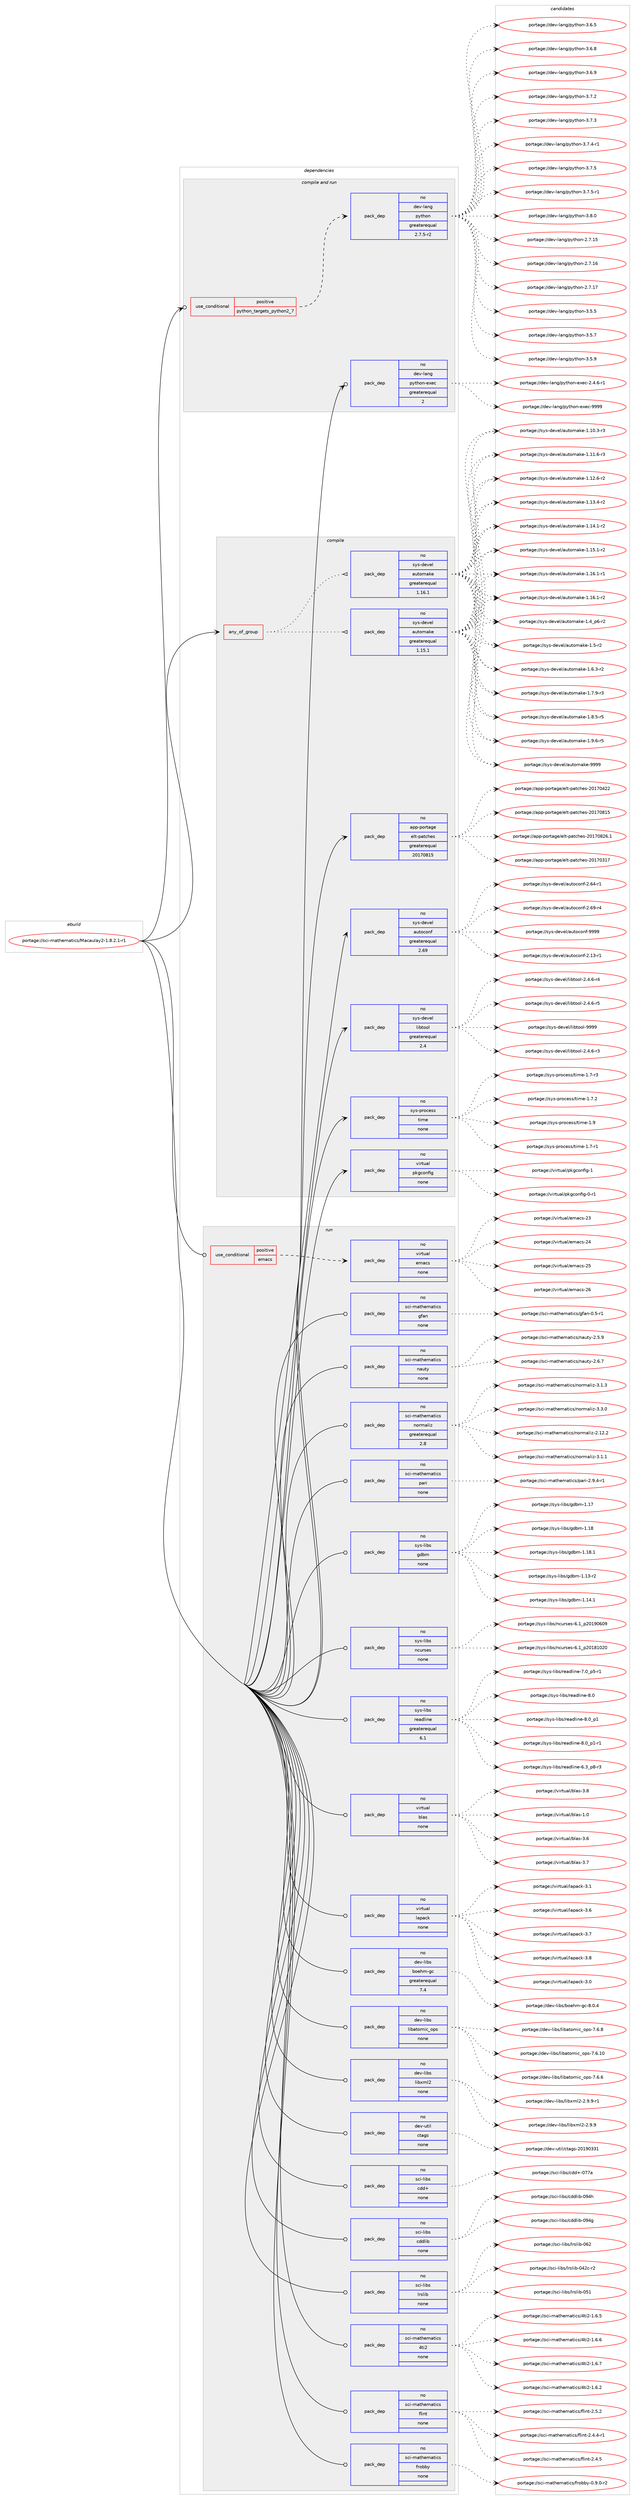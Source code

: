 digraph prolog {

# *************
# Graph options
# *************

newrank=true;
concentrate=true;
compound=true;
graph [rankdir=LR,fontname=Helvetica,fontsize=10,ranksep=1.5];#, ranksep=2.5, nodesep=0.2];
edge  [arrowhead=vee];
node  [fontname=Helvetica,fontsize=10];

# **********
# The ebuild
# **********

subgraph cluster_leftcol {
color=gray;
rank=same;
label=<<i>ebuild</i>>;
id [label="portage://sci-mathematics/Macaulay2-1.8.2.1-r1", color=red, width=4, href="../sci-mathematics/Macaulay2-1.8.2.1-r1.svg"];
}

# ****************
# The dependencies
# ****************

subgraph cluster_midcol {
color=gray;
label=<<i>dependencies</i>>;
subgraph cluster_compile {
fillcolor="#eeeeee";
style=filled;
label=<<i>compile</i>>;
subgraph any6484 {
dependency393649 [label=<<TABLE BORDER="0" CELLBORDER="1" CELLSPACING="0" CELLPADDING="4"><TR><TD CELLPADDING="10">any_of_group</TD></TR></TABLE>>, shape=none, color=red];subgraph pack289504 {
dependency393650 [label=<<TABLE BORDER="0" CELLBORDER="1" CELLSPACING="0" CELLPADDING="4" WIDTH="220"><TR><TD ROWSPAN="6" CELLPADDING="30">pack_dep</TD></TR><TR><TD WIDTH="110">no</TD></TR><TR><TD>sys-devel</TD></TR><TR><TD>automake</TD></TR><TR><TD>greaterequal</TD></TR><TR><TD>1.16.1</TD></TR></TABLE>>, shape=none, color=blue];
}
dependency393649:e -> dependency393650:w [weight=20,style="dotted",arrowhead="oinv"];
subgraph pack289505 {
dependency393651 [label=<<TABLE BORDER="0" CELLBORDER="1" CELLSPACING="0" CELLPADDING="4" WIDTH="220"><TR><TD ROWSPAN="6" CELLPADDING="30">pack_dep</TD></TR><TR><TD WIDTH="110">no</TD></TR><TR><TD>sys-devel</TD></TR><TR><TD>automake</TD></TR><TR><TD>greaterequal</TD></TR><TR><TD>1.15.1</TD></TR></TABLE>>, shape=none, color=blue];
}
dependency393649:e -> dependency393651:w [weight=20,style="dotted",arrowhead="oinv"];
}
id:e -> dependency393649:w [weight=20,style="solid",arrowhead="vee"];
subgraph pack289506 {
dependency393652 [label=<<TABLE BORDER="0" CELLBORDER="1" CELLSPACING="0" CELLPADDING="4" WIDTH="220"><TR><TD ROWSPAN="6" CELLPADDING="30">pack_dep</TD></TR><TR><TD WIDTH="110">no</TD></TR><TR><TD>app-portage</TD></TR><TR><TD>elt-patches</TD></TR><TR><TD>greaterequal</TD></TR><TR><TD>20170815</TD></TR></TABLE>>, shape=none, color=blue];
}
id:e -> dependency393652:w [weight=20,style="solid",arrowhead="vee"];
subgraph pack289507 {
dependency393653 [label=<<TABLE BORDER="0" CELLBORDER="1" CELLSPACING="0" CELLPADDING="4" WIDTH="220"><TR><TD ROWSPAN="6" CELLPADDING="30">pack_dep</TD></TR><TR><TD WIDTH="110">no</TD></TR><TR><TD>sys-devel</TD></TR><TR><TD>autoconf</TD></TR><TR><TD>greaterequal</TD></TR><TR><TD>2.69</TD></TR></TABLE>>, shape=none, color=blue];
}
id:e -> dependency393653:w [weight=20,style="solid",arrowhead="vee"];
subgraph pack289508 {
dependency393654 [label=<<TABLE BORDER="0" CELLBORDER="1" CELLSPACING="0" CELLPADDING="4" WIDTH="220"><TR><TD ROWSPAN="6" CELLPADDING="30">pack_dep</TD></TR><TR><TD WIDTH="110">no</TD></TR><TR><TD>sys-devel</TD></TR><TR><TD>libtool</TD></TR><TR><TD>greaterequal</TD></TR><TR><TD>2.4</TD></TR></TABLE>>, shape=none, color=blue];
}
id:e -> dependency393654:w [weight=20,style="solid",arrowhead="vee"];
subgraph pack289509 {
dependency393655 [label=<<TABLE BORDER="0" CELLBORDER="1" CELLSPACING="0" CELLPADDING="4" WIDTH="220"><TR><TD ROWSPAN="6" CELLPADDING="30">pack_dep</TD></TR><TR><TD WIDTH="110">no</TD></TR><TR><TD>sys-process</TD></TR><TR><TD>time</TD></TR><TR><TD>none</TD></TR><TR><TD></TD></TR></TABLE>>, shape=none, color=blue];
}
id:e -> dependency393655:w [weight=20,style="solid",arrowhead="vee"];
subgraph pack289510 {
dependency393656 [label=<<TABLE BORDER="0" CELLBORDER="1" CELLSPACING="0" CELLPADDING="4" WIDTH="220"><TR><TD ROWSPAN="6" CELLPADDING="30">pack_dep</TD></TR><TR><TD WIDTH="110">no</TD></TR><TR><TD>virtual</TD></TR><TR><TD>pkgconfig</TD></TR><TR><TD>none</TD></TR><TR><TD></TD></TR></TABLE>>, shape=none, color=blue];
}
id:e -> dependency393656:w [weight=20,style="solid",arrowhead="vee"];
}
subgraph cluster_compileandrun {
fillcolor="#eeeeee";
style=filled;
label=<<i>compile and run</i>>;
subgraph cond97452 {
dependency393657 [label=<<TABLE BORDER="0" CELLBORDER="1" CELLSPACING="0" CELLPADDING="4"><TR><TD ROWSPAN="3" CELLPADDING="10">use_conditional</TD></TR><TR><TD>positive</TD></TR><TR><TD>python_targets_python2_7</TD></TR></TABLE>>, shape=none, color=red];
subgraph pack289511 {
dependency393658 [label=<<TABLE BORDER="0" CELLBORDER="1" CELLSPACING="0" CELLPADDING="4" WIDTH="220"><TR><TD ROWSPAN="6" CELLPADDING="30">pack_dep</TD></TR><TR><TD WIDTH="110">no</TD></TR><TR><TD>dev-lang</TD></TR><TR><TD>python</TD></TR><TR><TD>greaterequal</TD></TR><TR><TD>2.7.5-r2</TD></TR></TABLE>>, shape=none, color=blue];
}
dependency393657:e -> dependency393658:w [weight=20,style="dashed",arrowhead="vee"];
}
id:e -> dependency393657:w [weight=20,style="solid",arrowhead="odotvee"];
subgraph pack289512 {
dependency393659 [label=<<TABLE BORDER="0" CELLBORDER="1" CELLSPACING="0" CELLPADDING="4" WIDTH="220"><TR><TD ROWSPAN="6" CELLPADDING="30">pack_dep</TD></TR><TR><TD WIDTH="110">no</TD></TR><TR><TD>dev-lang</TD></TR><TR><TD>python-exec</TD></TR><TR><TD>greaterequal</TD></TR><TR><TD>2</TD></TR></TABLE>>, shape=none, color=blue];
}
id:e -> dependency393659:w [weight=20,style="solid",arrowhead="odotvee"];
}
subgraph cluster_run {
fillcolor="#eeeeee";
style=filled;
label=<<i>run</i>>;
subgraph cond97453 {
dependency393660 [label=<<TABLE BORDER="0" CELLBORDER="1" CELLSPACING="0" CELLPADDING="4"><TR><TD ROWSPAN="3" CELLPADDING="10">use_conditional</TD></TR><TR><TD>positive</TD></TR><TR><TD>emacs</TD></TR></TABLE>>, shape=none, color=red];
subgraph pack289513 {
dependency393661 [label=<<TABLE BORDER="0" CELLBORDER="1" CELLSPACING="0" CELLPADDING="4" WIDTH="220"><TR><TD ROWSPAN="6" CELLPADDING="30">pack_dep</TD></TR><TR><TD WIDTH="110">no</TD></TR><TR><TD>virtual</TD></TR><TR><TD>emacs</TD></TR><TR><TD>none</TD></TR><TR><TD></TD></TR></TABLE>>, shape=none, color=blue];
}
dependency393660:e -> dependency393661:w [weight=20,style="dashed",arrowhead="vee"];
}
id:e -> dependency393660:w [weight=20,style="solid",arrowhead="odot"];
subgraph pack289514 {
dependency393662 [label=<<TABLE BORDER="0" CELLBORDER="1" CELLSPACING="0" CELLPADDING="4" WIDTH="220"><TR><TD ROWSPAN="6" CELLPADDING="30">pack_dep</TD></TR><TR><TD WIDTH="110">no</TD></TR><TR><TD>dev-libs</TD></TR><TR><TD>boehm-gc</TD></TR><TR><TD>greaterequal</TD></TR><TR><TD>7.4</TD></TR></TABLE>>, shape=none, color=blue];
}
id:e -> dependency393662:w [weight=20,style="solid",arrowhead="odot"];
subgraph pack289515 {
dependency393663 [label=<<TABLE BORDER="0" CELLBORDER="1" CELLSPACING="0" CELLPADDING="4" WIDTH="220"><TR><TD ROWSPAN="6" CELLPADDING="30">pack_dep</TD></TR><TR><TD WIDTH="110">no</TD></TR><TR><TD>dev-libs</TD></TR><TR><TD>libatomic_ops</TD></TR><TR><TD>none</TD></TR><TR><TD></TD></TR></TABLE>>, shape=none, color=blue];
}
id:e -> dependency393663:w [weight=20,style="solid",arrowhead="odot"];
subgraph pack289516 {
dependency393664 [label=<<TABLE BORDER="0" CELLBORDER="1" CELLSPACING="0" CELLPADDING="4" WIDTH="220"><TR><TD ROWSPAN="6" CELLPADDING="30">pack_dep</TD></TR><TR><TD WIDTH="110">no</TD></TR><TR><TD>dev-libs</TD></TR><TR><TD>libxml2</TD></TR><TR><TD>none</TD></TR><TR><TD></TD></TR></TABLE>>, shape=none, color=blue];
}
id:e -> dependency393664:w [weight=20,style="solid",arrowhead="odot"];
subgraph pack289517 {
dependency393665 [label=<<TABLE BORDER="0" CELLBORDER="1" CELLSPACING="0" CELLPADDING="4" WIDTH="220"><TR><TD ROWSPAN="6" CELLPADDING="30">pack_dep</TD></TR><TR><TD WIDTH="110">no</TD></TR><TR><TD>dev-util</TD></TR><TR><TD>ctags</TD></TR><TR><TD>none</TD></TR><TR><TD></TD></TR></TABLE>>, shape=none, color=blue];
}
id:e -> dependency393665:w [weight=20,style="solid",arrowhead="odot"];
subgraph pack289518 {
dependency393666 [label=<<TABLE BORDER="0" CELLBORDER="1" CELLSPACING="0" CELLPADDING="4" WIDTH="220"><TR><TD ROWSPAN="6" CELLPADDING="30">pack_dep</TD></TR><TR><TD WIDTH="110">no</TD></TR><TR><TD>sci-libs</TD></TR><TR><TD>cdd+</TD></TR><TR><TD>none</TD></TR><TR><TD></TD></TR></TABLE>>, shape=none, color=blue];
}
id:e -> dependency393666:w [weight=20,style="solid",arrowhead="odot"];
subgraph pack289519 {
dependency393667 [label=<<TABLE BORDER="0" CELLBORDER="1" CELLSPACING="0" CELLPADDING="4" WIDTH="220"><TR><TD ROWSPAN="6" CELLPADDING="30">pack_dep</TD></TR><TR><TD WIDTH="110">no</TD></TR><TR><TD>sci-libs</TD></TR><TR><TD>cddlib</TD></TR><TR><TD>none</TD></TR><TR><TD></TD></TR></TABLE>>, shape=none, color=blue];
}
id:e -> dependency393667:w [weight=20,style="solid",arrowhead="odot"];
subgraph pack289520 {
dependency393668 [label=<<TABLE BORDER="0" CELLBORDER="1" CELLSPACING="0" CELLPADDING="4" WIDTH="220"><TR><TD ROWSPAN="6" CELLPADDING="30">pack_dep</TD></TR><TR><TD WIDTH="110">no</TD></TR><TR><TD>sci-libs</TD></TR><TR><TD>lrslib</TD></TR><TR><TD>none</TD></TR><TR><TD></TD></TR></TABLE>>, shape=none, color=blue];
}
id:e -> dependency393668:w [weight=20,style="solid",arrowhead="odot"];
subgraph pack289521 {
dependency393669 [label=<<TABLE BORDER="0" CELLBORDER="1" CELLSPACING="0" CELLPADDING="4" WIDTH="220"><TR><TD ROWSPAN="6" CELLPADDING="30">pack_dep</TD></TR><TR><TD WIDTH="110">no</TD></TR><TR><TD>sci-mathematics</TD></TR><TR><TD>4ti2</TD></TR><TR><TD>none</TD></TR><TR><TD></TD></TR></TABLE>>, shape=none, color=blue];
}
id:e -> dependency393669:w [weight=20,style="solid",arrowhead="odot"];
subgraph pack289522 {
dependency393670 [label=<<TABLE BORDER="0" CELLBORDER="1" CELLSPACING="0" CELLPADDING="4" WIDTH="220"><TR><TD ROWSPAN="6" CELLPADDING="30">pack_dep</TD></TR><TR><TD WIDTH="110">no</TD></TR><TR><TD>sci-mathematics</TD></TR><TR><TD>flint</TD></TR><TR><TD>none</TD></TR><TR><TD></TD></TR></TABLE>>, shape=none, color=blue];
}
id:e -> dependency393670:w [weight=20,style="solid",arrowhead="odot"];
subgraph pack289523 {
dependency393671 [label=<<TABLE BORDER="0" CELLBORDER="1" CELLSPACING="0" CELLPADDING="4" WIDTH="220"><TR><TD ROWSPAN="6" CELLPADDING="30">pack_dep</TD></TR><TR><TD WIDTH="110">no</TD></TR><TR><TD>sci-mathematics</TD></TR><TR><TD>frobby</TD></TR><TR><TD>none</TD></TR><TR><TD></TD></TR></TABLE>>, shape=none, color=blue];
}
id:e -> dependency393671:w [weight=20,style="solid",arrowhead="odot"];
subgraph pack289524 {
dependency393672 [label=<<TABLE BORDER="0" CELLBORDER="1" CELLSPACING="0" CELLPADDING="4" WIDTH="220"><TR><TD ROWSPAN="6" CELLPADDING="30">pack_dep</TD></TR><TR><TD WIDTH="110">no</TD></TR><TR><TD>sci-mathematics</TD></TR><TR><TD>gfan</TD></TR><TR><TD>none</TD></TR><TR><TD></TD></TR></TABLE>>, shape=none, color=blue];
}
id:e -> dependency393672:w [weight=20,style="solid",arrowhead="odot"];
subgraph pack289525 {
dependency393673 [label=<<TABLE BORDER="0" CELLBORDER="1" CELLSPACING="0" CELLPADDING="4" WIDTH="220"><TR><TD ROWSPAN="6" CELLPADDING="30">pack_dep</TD></TR><TR><TD WIDTH="110">no</TD></TR><TR><TD>sci-mathematics</TD></TR><TR><TD>nauty</TD></TR><TR><TD>none</TD></TR><TR><TD></TD></TR></TABLE>>, shape=none, color=blue];
}
id:e -> dependency393673:w [weight=20,style="solid",arrowhead="odot"];
subgraph pack289526 {
dependency393674 [label=<<TABLE BORDER="0" CELLBORDER="1" CELLSPACING="0" CELLPADDING="4" WIDTH="220"><TR><TD ROWSPAN="6" CELLPADDING="30">pack_dep</TD></TR><TR><TD WIDTH="110">no</TD></TR><TR><TD>sci-mathematics</TD></TR><TR><TD>normaliz</TD></TR><TR><TD>greaterequal</TD></TR><TR><TD>2.8</TD></TR></TABLE>>, shape=none, color=blue];
}
id:e -> dependency393674:w [weight=20,style="solid",arrowhead="odot"];
subgraph pack289527 {
dependency393675 [label=<<TABLE BORDER="0" CELLBORDER="1" CELLSPACING="0" CELLPADDING="4" WIDTH="220"><TR><TD ROWSPAN="6" CELLPADDING="30">pack_dep</TD></TR><TR><TD WIDTH="110">no</TD></TR><TR><TD>sci-mathematics</TD></TR><TR><TD>pari</TD></TR><TR><TD>none</TD></TR><TR><TD></TD></TR></TABLE>>, shape=none, color=blue];
}
id:e -> dependency393675:w [weight=20,style="solid",arrowhead="odot"];
subgraph pack289528 {
dependency393676 [label=<<TABLE BORDER="0" CELLBORDER="1" CELLSPACING="0" CELLPADDING="4" WIDTH="220"><TR><TD ROWSPAN="6" CELLPADDING="30">pack_dep</TD></TR><TR><TD WIDTH="110">no</TD></TR><TR><TD>sys-libs</TD></TR><TR><TD>gdbm</TD></TR><TR><TD>none</TD></TR><TR><TD></TD></TR></TABLE>>, shape=none, color=blue];
}
id:e -> dependency393676:w [weight=20,style="solid",arrowhead="odot"];
subgraph pack289529 {
dependency393677 [label=<<TABLE BORDER="0" CELLBORDER="1" CELLSPACING="0" CELLPADDING="4" WIDTH="220"><TR><TD ROWSPAN="6" CELLPADDING="30">pack_dep</TD></TR><TR><TD WIDTH="110">no</TD></TR><TR><TD>sys-libs</TD></TR><TR><TD>ncurses</TD></TR><TR><TD>none</TD></TR><TR><TD></TD></TR></TABLE>>, shape=none, color=blue];
}
id:e -> dependency393677:w [weight=20,style="solid",arrowhead="odot"];
subgraph pack289530 {
dependency393678 [label=<<TABLE BORDER="0" CELLBORDER="1" CELLSPACING="0" CELLPADDING="4" WIDTH="220"><TR><TD ROWSPAN="6" CELLPADDING="30">pack_dep</TD></TR><TR><TD WIDTH="110">no</TD></TR><TR><TD>sys-libs</TD></TR><TR><TD>readline</TD></TR><TR><TD>greaterequal</TD></TR><TR><TD>6.1</TD></TR></TABLE>>, shape=none, color=blue];
}
id:e -> dependency393678:w [weight=20,style="solid",arrowhead="odot"];
subgraph pack289531 {
dependency393679 [label=<<TABLE BORDER="0" CELLBORDER="1" CELLSPACING="0" CELLPADDING="4" WIDTH="220"><TR><TD ROWSPAN="6" CELLPADDING="30">pack_dep</TD></TR><TR><TD WIDTH="110">no</TD></TR><TR><TD>virtual</TD></TR><TR><TD>blas</TD></TR><TR><TD>none</TD></TR><TR><TD></TD></TR></TABLE>>, shape=none, color=blue];
}
id:e -> dependency393679:w [weight=20,style="solid",arrowhead="odot"];
subgraph pack289532 {
dependency393680 [label=<<TABLE BORDER="0" CELLBORDER="1" CELLSPACING="0" CELLPADDING="4" WIDTH="220"><TR><TD ROWSPAN="6" CELLPADDING="30">pack_dep</TD></TR><TR><TD WIDTH="110">no</TD></TR><TR><TD>virtual</TD></TR><TR><TD>lapack</TD></TR><TR><TD>none</TD></TR><TR><TD></TD></TR></TABLE>>, shape=none, color=blue];
}
id:e -> dependency393680:w [weight=20,style="solid",arrowhead="odot"];
}
}

# **************
# The candidates
# **************

subgraph cluster_choices {
rank=same;
color=gray;
label=<<i>candidates</i>>;

subgraph choice289504 {
color=black;
nodesep=1;
choiceportage11512111545100101118101108479711711611110997107101454946494846514511451 [label="portage://sys-devel/automake-1.10.3-r3", color=red, width=4,href="../sys-devel/automake-1.10.3-r3.svg"];
choiceportage11512111545100101118101108479711711611110997107101454946494946544511451 [label="portage://sys-devel/automake-1.11.6-r3", color=red, width=4,href="../sys-devel/automake-1.11.6-r3.svg"];
choiceportage11512111545100101118101108479711711611110997107101454946495046544511450 [label="portage://sys-devel/automake-1.12.6-r2", color=red, width=4,href="../sys-devel/automake-1.12.6-r2.svg"];
choiceportage11512111545100101118101108479711711611110997107101454946495146524511450 [label="portage://sys-devel/automake-1.13.4-r2", color=red, width=4,href="../sys-devel/automake-1.13.4-r2.svg"];
choiceportage11512111545100101118101108479711711611110997107101454946495246494511450 [label="portage://sys-devel/automake-1.14.1-r2", color=red, width=4,href="../sys-devel/automake-1.14.1-r2.svg"];
choiceportage11512111545100101118101108479711711611110997107101454946495346494511450 [label="portage://sys-devel/automake-1.15.1-r2", color=red, width=4,href="../sys-devel/automake-1.15.1-r2.svg"];
choiceportage11512111545100101118101108479711711611110997107101454946495446494511449 [label="portage://sys-devel/automake-1.16.1-r1", color=red, width=4,href="../sys-devel/automake-1.16.1-r1.svg"];
choiceportage11512111545100101118101108479711711611110997107101454946495446494511450 [label="portage://sys-devel/automake-1.16.1-r2", color=red, width=4,href="../sys-devel/automake-1.16.1-r2.svg"];
choiceportage115121115451001011181011084797117116111109971071014549465295112544511450 [label="portage://sys-devel/automake-1.4_p6-r2", color=red, width=4,href="../sys-devel/automake-1.4_p6-r2.svg"];
choiceportage11512111545100101118101108479711711611110997107101454946534511450 [label="portage://sys-devel/automake-1.5-r2", color=red, width=4,href="../sys-devel/automake-1.5-r2.svg"];
choiceportage115121115451001011181011084797117116111109971071014549465446514511450 [label="portage://sys-devel/automake-1.6.3-r2", color=red, width=4,href="../sys-devel/automake-1.6.3-r2.svg"];
choiceportage115121115451001011181011084797117116111109971071014549465546574511451 [label="portage://sys-devel/automake-1.7.9-r3", color=red, width=4,href="../sys-devel/automake-1.7.9-r3.svg"];
choiceportage115121115451001011181011084797117116111109971071014549465646534511453 [label="portage://sys-devel/automake-1.8.5-r5", color=red, width=4,href="../sys-devel/automake-1.8.5-r5.svg"];
choiceportage115121115451001011181011084797117116111109971071014549465746544511453 [label="portage://sys-devel/automake-1.9.6-r5", color=red, width=4,href="../sys-devel/automake-1.9.6-r5.svg"];
choiceportage115121115451001011181011084797117116111109971071014557575757 [label="portage://sys-devel/automake-9999", color=red, width=4,href="../sys-devel/automake-9999.svg"];
dependency393650:e -> choiceportage11512111545100101118101108479711711611110997107101454946494846514511451:w [style=dotted,weight="100"];
dependency393650:e -> choiceportage11512111545100101118101108479711711611110997107101454946494946544511451:w [style=dotted,weight="100"];
dependency393650:e -> choiceportage11512111545100101118101108479711711611110997107101454946495046544511450:w [style=dotted,weight="100"];
dependency393650:e -> choiceportage11512111545100101118101108479711711611110997107101454946495146524511450:w [style=dotted,weight="100"];
dependency393650:e -> choiceportage11512111545100101118101108479711711611110997107101454946495246494511450:w [style=dotted,weight="100"];
dependency393650:e -> choiceportage11512111545100101118101108479711711611110997107101454946495346494511450:w [style=dotted,weight="100"];
dependency393650:e -> choiceportage11512111545100101118101108479711711611110997107101454946495446494511449:w [style=dotted,weight="100"];
dependency393650:e -> choiceportage11512111545100101118101108479711711611110997107101454946495446494511450:w [style=dotted,weight="100"];
dependency393650:e -> choiceportage115121115451001011181011084797117116111109971071014549465295112544511450:w [style=dotted,weight="100"];
dependency393650:e -> choiceportage11512111545100101118101108479711711611110997107101454946534511450:w [style=dotted,weight="100"];
dependency393650:e -> choiceportage115121115451001011181011084797117116111109971071014549465446514511450:w [style=dotted,weight="100"];
dependency393650:e -> choiceportage115121115451001011181011084797117116111109971071014549465546574511451:w [style=dotted,weight="100"];
dependency393650:e -> choiceportage115121115451001011181011084797117116111109971071014549465646534511453:w [style=dotted,weight="100"];
dependency393650:e -> choiceportage115121115451001011181011084797117116111109971071014549465746544511453:w [style=dotted,weight="100"];
dependency393650:e -> choiceportage115121115451001011181011084797117116111109971071014557575757:w [style=dotted,weight="100"];
}
subgraph choice289505 {
color=black;
nodesep=1;
choiceportage11512111545100101118101108479711711611110997107101454946494846514511451 [label="portage://sys-devel/automake-1.10.3-r3", color=red, width=4,href="../sys-devel/automake-1.10.3-r3.svg"];
choiceportage11512111545100101118101108479711711611110997107101454946494946544511451 [label="portage://sys-devel/automake-1.11.6-r3", color=red, width=4,href="../sys-devel/automake-1.11.6-r3.svg"];
choiceportage11512111545100101118101108479711711611110997107101454946495046544511450 [label="portage://sys-devel/automake-1.12.6-r2", color=red, width=4,href="../sys-devel/automake-1.12.6-r2.svg"];
choiceportage11512111545100101118101108479711711611110997107101454946495146524511450 [label="portage://sys-devel/automake-1.13.4-r2", color=red, width=4,href="../sys-devel/automake-1.13.4-r2.svg"];
choiceportage11512111545100101118101108479711711611110997107101454946495246494511450 [label="portage://sys-devel/automake-1.14.1-r2", color=red, width=4,href="../sys-devel/automake-1.14.1-r2.svg"];
choiceportage11512111545100101118101108479711711611110997107101454946495346494511450 [label="portage://sys-devel/automake-1.15.1-r2", color=red, width=4,href="../sys-devel/automake-1.15.1-r2.svg"];
choiceportage11512111545100101118101108479711711611110997107101454946495446494511449 [label="portage://sys-devel/automake-1.16.1-r1", color=red, width=4,href="../sys-devel/automake-1.16.1-r1.svg"];
choiceportage11512111545100101118101108479711711611110997107101454946495446494511450 [label="portage://sys-devel/automake-1.16.1-r2", color=red, width=4,href="../sys-devel/automake-1.16.1-r2.svg"];
choiceportage115121115451001011181011084797117116111109971071014549465295112544511450 [label="portage://sys-devel/automake-1.4_p6-r2", color=red, width=4,href="../sys-devel/automake-1.4_p6-r2.svg"];
choiceportage11512111545100101118101108479711711611110997107101454946534511450 [label="portage://sys-devel/automake-1.5-r2", color=red, width=4,href="../sys-devel/automake-1.5-r2.svg"];
choiceportage115121115451001011181011084797117116111109971071014549465446514511450 [label="portage://sys-devel/automake-1.6.3-r2", color=red, width=4,href="../sys-devel/automake-1.6.3-r2.svg"];
choiceportage115121115451001011181011084797117116111109971071014549465546574511451 [label="portage://sys-devel/automake-1.7.9-r3", color=red, width=4,href="../sys-devel/automake-1.7.9-r3.svg"];
choiceportage115121115451001011181011084797117116111109971071014549465646534511453 [label="portage://sys-devel/automake-1.8.5-r5", color=red, width=4,href="../sys-devel/automake-1.8.5-r5.svg"];
choiceportage115121115451001011181011084797117116111109971071014549465746544511453 [label="portage://sys-devel/automake-1.9.6-r5", color=red, width=4,href="../sys-devel/automake-1.9.6-r5.svg"];
choiceportage115121115451001011181011084797117116111109971071014557575757 [label="portage://sys-devel/automake-9999", color=red, width=4,href="../sys-devel/automake-9999.svg"];
dependency393651:e -> choiceportage11512111545100101118101108479711711611110997107101454946494846514511451:w [style=dotted,weight="100"];
dependency393651:e -> choiceportage11512111545100101118101108479711711611110997107101454946494946544511451:w [style=dotted,weight="100"];
dependency393651:e -> choiceportage11512111545100101118101108479711711611110997107101454946495046544511450:w [style=dotted,weight="100"];
dependency393651:e -> choiceportage11512111545100101118101108479711711611110997107101454946495146524511450:w [style=dotted,weight="100"];
dependency393651:e -> choiceportage11512111545100101118101108479711711611110997107101454946495246494511450:w [style=dotted,weight="100"];
dependency393651:e -> choiceportage11512111545100101118101108479711711611110997107101454946495346494511450:w [style=dotted,weight="100"];
dependency393651:e -> choiceportage11512111545100101118101108479711711611110997107101454946495446494511449:w [style=dotted,weight="100"];
dependency393651:e -> choiceportage11512111545100101118101108479711711611110997107101454946495446494511450:w [style=dotted,weight="100"];
dependency393651:e -> choiceportage115121115451001011181011084797117116111109971071014549465295112544511450:w [style=dotted,weight="100"];
dependency393651:e -> choiceportage11512111545100101118101108479711711611110997107101454946534511450:w [style=dotted,weight="100"];
dependency393651:e -> choiceportage115121115451001011181011084797117116111109971071014549465446514511450:w [style=dotted,weight="100"];
dependency393651:e -> choiceportage115121115451001011181011084797117116111109971071014549465546574511451:w [style=dotted,weight="100"];
dependency393651:e -> choiceportage115121115451001011181011084797117116111109971071014549465646534511453:w [style=dotted,weight="100"];
dependency393651:e -> choiceportage115121115451001011181011084797117116111109971071014549465746544511453:w [style=dotted,weight="100"];
dependency393651:e -> choiceportage115121115451001011181011084797117116111109971071014557575757:w [style=dotted,weight="100"];
}
subgraph choice289506 {
color=black;
nodesep=1;
choiceportage97112112451121111141169710310147101108116451129711699104101115455048495548514955 [label="portage://app-portage/elt-patches-20170317", color=red, width=4,href="../app-portage/elt-patches-20170317.svg"];
choiceportage97112112451121111141169710310147101108116451129711699104101115455048495548525050 [label="portage://app-portage/elt-patches-20170422", color=red, width=4,href="../app-portage/elt-patches-20170422.svg"];
choiceportage97112112451121111141169710310147101108116451129711699104101115455048495548564953 [label="portage://app-portage/elt-patches-20170815", color=red, width=4,href="../app-portage/elt-patches-20170815.svg"];
choiceportage971121124511211111411697103101471011081164511297116991041011154550484955485650544649 [label="portage://app-portage/elt-patches-20170826.1", color=red, width=4,href="../app-portage/elt-patches-20170826.1.svg"];
dependency393652:e -> choiceportage97112112451121111141169710310147101108116451129711699104101115455048495548514955:w [style=dotted,weight="100"];
dependency393652:e -> choiceportage97112112451121111141169710310147101108116451129711699104101115455048495548525050:w [style=dotted,weight="100"];
dependency393652:e -> choiceportage97112112451121111141169710310147101108116451129711699104101115455048495548564953:w [style=dotted,weight="100"];
dependency393652:e -> choiceportage971121124511211111411697103101471011081164511297116991041011154550484955485650544649:w [style=dotted,weight="100"];
}
subgraph choice289507 {
color=black;
nodesep=1;
choiceportage1151211154510010111810110847971171161119911111010245504649514511449 [label="portage://sys-devel/autoconf-2.13-r1", color=red, width=4,href="../sys-devel/autoconf-2.13-r1.svg"];
choiceportage1151211154510010111810110847971171161119911111010245504654524511449 [label="portage://sys-devel/autoconf-2.64-r1", color=red, width=4,href="../sys-devel/autoconf-2.64-r1.svg"];
choiceportage1151211154510010111810110847971171161119911111010245504654574511452 [label="portage://sys-devel/autoconf-2.69-r4", color=red, width=4,href="../sys-devel/autoconf-2.69-r4.svg"];
choiceportage115121115451001011181011084797117116111991111101024557575757 [label="portage://sys-devel/autoconf-9999", color=red, width=4,href="../sys-devel/autoconf-9999.svg"];
dependency393653:e -> choiceportage1151211154510010111810110847971171161119911111010245504649514511449:w [style=dotted,weight="100"];
dependency393653:e -> choiceportage1151211154510010111810110847971171161119911111010245504654524511449:w [style=dotted,weight="100"];
dependency393653:e -> choiceportage1151211154510010111810110847971171161119911111010245504654574511452:w [style=dotted,weight="100"];
dependency393653:e -> choiceportage115121115451001011181011084797117116111991111101024557575757:w [style=dotted,weight="100"];
}
subgraph choice289508 {
color=black;
nodesep=1;
choiceportage1151211154510010111810110847108105981161111111084550465246544511451 [label="portage://sys-devel/libtool-2.4.6-r3", color=red, width=4,href="../sys-devel/libtool-2.4.6-r3.svg"];
choiceportage1151211154510010111810110847108105981161111111084550465246544511452 [label="portage://sys-devel/libtool-2.4.6-r4", color=red, width=4,href="../sys-devel/libtool-2.4.6-r4.svg"];
choiceportage1151211154510010111810110847108105981161111111084550465246544511453 [label="portage://sys-devel/libtool-2.4.6-r5", color=red, width=4,href="../sys-devel/libtool-2.4.6-r5.svg"];
choiceportage1151211154510010111810110847108105981161111111084557575757 [label="portage://sys-devel/libtool-9999", color=red, width=4,href="../sys-devel/libtool-9999.svg"];
dependency393654:e -> choiceportage1151211154510010111810110847108105981161111111084550465246544511451:w [style=dotted,weight="100"];
dependency393654:e -> choiceportage1151211154510010111810110847108105981161111111084550465246544511452:w [style=dotted,weight="100"];
dependency393654:e -> choiceportage1151211154510010111810110847108105981161111111084550465246544511453:w [style=dotted,weight="100"];
dependency393654:e -> choiceportage1151211154510010111810110847108105981161111111084557575757:w [style=dotted,weight="100"];
}
subgraph choice289509 {
color=black;
nodesep=1;
choiceportage115121115451121141119910111511547116105109101454946554511449 [label="portage://sys-process/time-1.7-r1", color=red, width=4,href="../sys-process/time-1.7-r1.svg"];
choiceportage115121115451121141119910111511547116105109101454946554511451 [label="portage://sys-process/time-1.7-r3", color=red, width=4,href="../sys-process/time-1.7-r3.svg"];
choiceportage115121115451121141119910111511547116105109101454946554650 [label="portage://sys-process/time-1.7.2", color=red, width=4,href="../sys-process/time-1.7.2.svg"];
choiceportage11512111545112114111991011151154711610510910145494657 [label="portage://sys-process/time-1.9", color=red, width=4,href="../sys-process/time-1.9.svg"];
dependency393655:e -> choiceportage115121115451121141119910111511547116105109101454946554511449:w [style=dotted,weight="100"];
dependency393655:e -> choiceportage115121115451121141119910111511547116105109101454946554511451:w [style=dotted,weight="100"];
dependency393655:e -> choiceportage115121115451121141119910111511547116105109101454946554650:w [style=dotted,weight="100"];
dependency393655:e -> choiceportage11512111545112114111991011151154711610510910145494657:w [style=dotted,weight="100"];
}
subgraph choice289510 {
color=black;
nodesep=1;
choiceportage11810511411611797108471121071039911111010210510345484511449 [label="portage://virtual/pkgconfig-0-r1", color=red, width=4,href="../virtual/pkgconfig-0-r1.svg"];
choiceportage1181051141161179710847112107103991111101021051034549 [label="portage://virtual/pkgconfig-1", color=red, width=4,href="../virtual/pkgconfig-1.svg"];
dependency393656:e -> choiceportage11810511411611797108471121071039911111010210510345484511449:w [style=dotted,weight="100"];
dependency393656:e -> choiceportage1181051141161179710847112107103991111101021051034549:w [style=dotted,weight="100"];
}
subgraph choice289511 {
color=black;
nodesep=1;
choiceportage10010111845108971101034711212111610411111045504655464953 [label="portage://dev-lang/python-2.7.15", color=red, width=4,href="../dev-lang/python-2.7.15.svg"];
choiceportage10010111845108971101034711212111610411111045504655464954 [label="portage://dev-lang/python-2.7.16", color=red, width=4,href="../dev-lang/python-2.7.16.svg"];
choiceportage10010111845108971101034711212111610411111045504655464955 [label="portage://dev-lang/python-2.7.17", color=red, width=4,href="../dev-lang/python-2.7.17.svg"];
choiceportage100101118451089711010347112121116104111110455146534653 [label="portage://dev-lang/python-3.5.5", color=red, width=4,href="../dev-lang/python-3.5.5.svg"];
choiceportage100101118451089711010347112121116104111110455146534655 [label="portage://dev-lang/python-3.5.7", color=red, width=4,href="../dev-lang/python-3.5.7.svg"];
choiceportage100101118451089711010347112121116104111110455146534657 [label="portage://dev-lang/python-3.5.9", color=red, width=4,href="../dev-lang/python-3.5.9.svg"];
choiceportage100101118451089711010347112121116104111110455146544653 [label="portage://dev-lang/python-3.6.5", color=red, width=4,href="../dev-lang/python-3.6.5.svg"];
choiceportage100101118451089711010347112121116104111110455146544656 [label="portage://dev-lang/python-3.6.8", color=red, width=4,href="../dev-lang/python-3.6.8.svg"];
choiceportage100101118451089711010347112121116104111110455146544657 [label="portage://dev-lang/python-3.6.9", color=red, width=4,href="../dev-lang/python-3.6.9.svg"];
choiceportage100101118451089711010347112121116104111110455146554650 [label="portage://dev-lang/python-3.7.2", color=red, width=4,href="../dev-lang/python-3.7.2.svg"];
choiceportage100101118451089711010347112121116104111110455146554651 [label="portage://dev-lang/python-3.7.3", color=red, width=4,href="../dev-lang/python-3.7.3.svg"];
choiceportage1001011184510897110103471121211161041111104551465546524511449 [label="portage://dev-lang/python-3.7.4-r1", color=red, width=4,href="../dev-lang/python-3.7.4-r1.svg"];
choiceportage100101118451089711010347112121116104111110455146554653 [label="portage://dev-lang/python-3.7.5", color=red, width=4,href="../dev-lang/python-3.7.5.svg"];
choiceportage1001011184510897110103471121211161041111104551465546534511449 [label="portage://dev-lang/python-3.7.5-r1", color=red, width=4,href="../dev-lang/python-3.7.5-r1.svg"];
choiceportage100101118451089711010347112121116104111110455146564648 [label="portage://dev-lang/python-3.8.0", color=red, width=4,href="../dev-lang/python-3.8.0.svg"];
dependency393658:e -> choiceportage10010111845108971101034711212111610411111045504655464953:w [style=dotted,weight="100"];
dependency393658:e -> choiceportage10010111845108971101034711212111610411111045504655464954:w [style=dotted,weight="100"];
dependency393658:e -> choiceportage10010111845108971101034711212111610411111045504655464955:w [style=dotted,weight="100"];
dependency393658:e -> choiceportage100101118451089711010347112121116104111110455146534653:w [style=dotted,weight="100"];
dependency393658:e -> choiceportage100101118451089711010347112121116104111110455146534655:w [style=dotted,weight="100"];
dependency393658:e -> choiceportage100101118451089711010347112121116104111110455146534657:w [style=dotted,weight="100"];
dependency393658:e -> choiceportage100101118451089711010347112121116104111110455146544653:w [style=dotted,weight="100"];
dependency393658:e -> choiceportage100101118451089711010347112121116104111110455146544656:w [style=dotted,weight="100"];
dependency393658:e -> choiceportage100101118451089711010347112121116104111110455146544657:w [style=dotted,weight="100"];
dependency393658:e -> choiceportage100101118451089711010347112121116104111110455146554650:w [style=dotted,weight="100"];
dependency393658:e -> choiceportage100101118451089711010347112121116104111110455146554651:w [style=dotted,weight="100"];
dependency393658:e -> choiceportage1001011184510897110103471121211161041111104551465546524511449:w [style=dotted,weight="100"];
dependency393658:e -> choiceportage100101118451089711010347112121116104111110455146554653:w [style=dotted,weight="100"];
dependency393658:e -> choiceportage1001011184510897110103471121211161041111104551465546534511449:w [style=dotted,weight="100"];
dependency393658:e -> choiceportage100101118451089711010347112121116104111110455146564648:w [style=dotted,weight="100"];
}
subgraph choice289512 {
color=black;
nodesep=1;
choiceportage10010111845108971101034711212111610411111045101120101994550465246544511449 [label="portage://dev-lang/python-exec-2.4.6-r1", color=red, width=4,href="../dev-lang/python-exec-2.4.6-r1.svg"];
choiceportage10010111845108971101034711212111610411111045101120101994557575757 [label="portage://dev-lang/python-exec-9999", color=red, width=4,href="../dev-lang/python-exec-9999.svg"];
dependency393659:e -> choiceportage10010111845108971101034711212111610411111045101120101994550465246544511449:w [style=dotted,weight="100"];
dependency393659:e -> choiceportage10010111845108971101034711212111610411111045101120101994557575757:w [style=dotted,weight="100"];
}
subgraph choice289513 {
color=black;
nodesep=1;
choiceportage11810511411611797108471011099799115455051 [label="portage://virtual/emacs-23", color=red, width=4,href="../virtual/emacs-23.svg"];
choiceportage11810511411611797108471011099799115455052 [label="portage://virtual/emacs-24", color=red, width=4,href="../virtual/emacs-24.svg"];
choiceportage11810511411611797108471011099799115455053 [label="portage://virtual/emacs-25", color=red, width=4,href="../virtual/emacs-25.svg"];
choiceportage11810511411611797108471011099799115455054 [label="portage://virtual/emacs-26", color=red, width=4,href="../virtual/emacs-26.svg"];
dependency393661:e -> choiceportage11810511411611797108471011099799115455051:w [style=dotted,weight="100"];
dependency393661:e -> choiceportage11810511411611797108471011099799115455052:w [style=dotted,weight="100"];
dependency393661:e -> choiceportage11810511411611797108471011099799115455053:w [style=dotted,weight="100"];
dependency393661:e -> choiceportage11810511411611797108471011099799115455054:w [style=dotted,weight="100"];
}
subgraph choice289514 {
color=black;
nodesep=1;
choiceportage100101118451081059811547981111011041094510399455646484652 [label="portage://dev-libs/boehm-gc-8.0.4", color=red, width=4,href="../dev-libs/boehm-gc-8.0.4.svg"];
dependency393662:e -> choiceportage100101118451081059811547981111011041094510399455646484652:w [style=dotted,weight="100"];
}
subgraph choice289515 {
color=black;
nodesep=1;
choiceportage1001011184510810598115471081059897116111109105999511111211545554654464948 [label="portage://dev-libs/libatomic_ops-7.6.10", color=red, width=4,href="../dev-libs/libatomic_ops-7.6.10.svg"];
choiceportage10010111845108105981154710810598971161111091059995111112115455546544654 [label="portage://dev-libs/libatomic_ops-7.6.6", color=red, width=4,href="../dev-libs/libatomic_ops-7.6.6.svg"];
choiceportage10010111845108105981154710810598971161111091059995111112115455546544656 [label="portage://dev-libs/libatomic_ops-7.6.8", color=red, width=4,href="../dev-libs/libatomic_ops-7.6.8.svg"];
dependency393663:e -> choiceportage1001011184510810598115471081059897116111109105999511111211545554654464948:w [style=dotted,weight="100"];
dependency393663:e -> choiceportage10010111845108105981154710810598971161111091059995111112115455546544654:w [style=dotted,weight="100"];
dependency393663:e -> choiceportage10010111845108105981154710810598971161111091059995111112115455546544656:w [style=dotted,weight="100"];
}
subgraph choice289516 {
color=black;
nodesep=1;
choiceportage1001011184510810598115471081059812010910850455046574657 [label="portage://dev-libs/libxml2-2.9.9", color=red, width=4,href="../dev-libs/libxml2-2.9.9.svg"];
choiceportage10010111845108105981154710810598120109108504550465746574511449 [label="portage://dev-libs/libxml2-2.9.9-r1", color=red, width=4,href="../dev-libs/libxml2-2.9.9-r1.svg"];
dependency393664:e -> choiceportage1001011184510810598115471081059812010910850455046574657:w [style=dotted,weight="100"];
dependency393664:e -> choiceportage10010111845108105981154710810598120109108504550465746574511449:w [style=dotted,weight="100"];
}
subgraph choice289517 {
color=black;
nodesep=1;
choiceportage10010111845117116105108479911697103115455048495748515149 [label="portage://dev-util/ctags-20190331", color=red, width=4,href="../dev-util/ctags-20190331.svg"];
dependency393665:e -> choiceportage10010111845117116105108479911697103115455048495748515149:w [style=dotted,weight="100"];
}
subgraph choice289518 {
color=black;
nodesep=1;
choiceportage1159910545108105981154799100100434548555597 [label="portage://sci-libs/cdd+-077a", color=red, width=4,href="../sci-libs/cdd+-077a.svg"];
dependency393666:e -> choiceportage1159910545108105981154799100100434548555597:w [style=dotted,weight="100"];
}
subgraph choice289519 {
color=black;
nodesep=1;
choiceportage11599105451081059811547991001001081059845485752103 [label="portage://sci-libs/cddlib-094g", color=red, width=4,href="../sci-libs/cddlib-094g.svg"];
choiceportage11599105451081059811547991001001081059845485752104 [label="portage://sci-libs/cddlib-094h", color=red, width=4,href="../sci-libs/cddlib-094h.svg"];
dependency393667:e -> choiceportage11599105451081059811547991001001081059845485752103:w [style=dotted,weight="100"];
dependency393667:e -> choiceportage11599105451081059811547991001001081059845485752104:w [style=dotted,weight="100"];
}
subgraph choice289520 {
color=black;
nodesep=1;
choiceportage115991054510810598115471081141151081059845485250994511450 [label="portage://sci-libs/lrslib-042c-r2", color=red, width=4,href="../sci-libs/lrslib-042c-r2.svg"];
choiceportage115991054510810598115471081141151081059845485349 [label="portage://sci-libs/lrslib-051", color=red, width=4,href="../sci-libs/lrslib-051.svg"];
choiceportage115991054510810598115471081141151081059845485450 [label="portage://sci-libs/lrslib-062", color=red, width=4,href="../sci-libs/lrslib-062.svg"];
dependency393668:e -> choiceportage115991054510810598115471081141151081059845485250994511450:w [style=dotted,weight="100"];
dependency393668:e -> choiceportage115991054510810598115471081141151081059845485349:w [style=dotted,weight="100"];
dependency393668:e -> choiceportage115991054510810598115471081141151081059845485450:w [style=dotted,weight="100"];
}
subgraph choice289521 {
color=black;
nodesep=1;
choiceportage1159910545109971161041011099711610599115475211610550454946544650 [label="portage://sci-mathematics/4ti2-1.6.2", color=red, width=4,href="../sci-mathematics/4ti2-1.6.2.svg"];
choiceportage1159910545109971161041011099711610599115475211610550454946544653 [label="portage://sci-mathematics/4ti2-1.6.5", color=red, width=4,href="../sci-mathematics/4ti2-1.6.5.svg"];
choiceportage1159910545109971161041011099711610599115475211610550454946544654 [label="portage://sci-mathematics/4ti2-1.6.6", color=red, width=4,href="../sci-mathematics/4ti2-1.6.6.svg"];
choiceportage1159910545109971161041011099711610599115475211610550454946544655 [label="portage://sci-mathematics/4ti2-1.6.7", color=red, width=4,href="../sci-mathematics/4ti2-1.6.7.svg"];
dependency393669:e -> choiceportage1159910545109971161041011099711610599115475211610550454946544650:w [style=dotted,weight="100"];
dependency393669:e -> choiceportage1159910545109971161041011099711610599115475211610550454946544653:w [style=dotted,weight="100"];
dependency393669:e -> choiceportage1159910545109971161041011099711610599115475211610550454946544654:w [style=dotted,weight="100"];
dependency393669:e -> choiceportage1159910545109971161041011099711610599115475211610550454946544655:w [style=dotted,weight="100"];
}
subgraph choice289522 {
color=black;
nodesep=1;
choiceportage1159910545109971161041011099711610599115471021081051101164550465246524511449 [label="portage://sci-mathematics/flint-2.4.4-r1", color=red, width=4,href="../sci-mathematics/flint-2.4.4-r1.svg"];
choiceportage115991054510997116104101109971161059911547102108105110116455046524653 [label="portage://sci-mathematics/flint-2.4.5", color=red, width=4,href="../sci-mathematics/flint-2.4.5.svg"];
choiceportage115991054510997116104101109971161059911547102108105110116455046534650 [label="portage://sci-mathematics/flint-2.5.2", color=red, width=4,href="../sci-mathematics/flint-2.5.2.svg"];
dependency393670:e -> choiceportage1159910545109971161041011099711610599115471021081051101164550465246524511449:w [style=dotted,weight="100"];
dependency393670:e -> choiceportage115991054510997116104101109971161059911547102108105110116455046524653:w [style=dotted,weight="100"];
dependency393670:e -> choiceportage115991054510997116104101109971161059911547102108105110116455046534650:w [style=dotted,weight="100"];
}
subgraph choice289523 {
color=black;
nodesep=1;
choiceportage11599105451099711610410110997116105991154710211411198981214548465746484511450 [label="portage://sci-mathematics/frobby-0.9.0-r2", color=red, width=4,href="../sci-mathematics/frobby-0.9.0-r2.svg"];
dependency393671:e -> choiceportage11599105451099711610410110997116105991154710211411198981214548465746484511450:w [style=dotted,weight="100"];
}
subgraph choice289524 {
color=black;
nodesep=1;
choiceportage11599105451099711610410110997116105991154710310297110454846534511449 [label="portage://sci-mathematics/gfan-0.5-r1", color=red, width=4,href="../sci-mathematics/gfan-0.5-r1.svg"];
dependency393672:e -> choiceportage11599105451099711610410110997116105991154710310297110454846534511449:w [style=dotted,weight="100"];
}
subgraph choice289525 {
color=black;
nodesep=1;
choiceportage11599105451099711610410110997116105991154711097117116121455046534657 [label="portage://sci-mathematics/nauty-2.5.9", color=red, width=4,href="../sci-mathematics/nauty-2.5.9.svg"];
choiceportage11599105451099711610410110997116105991154711097117116121455046544655 [label="portage://sci-mathematics/nauty-2.6.7", color=red, width=4,href="../sci-mathematics/nauty-2.6.7.svg"];
dependency393673:e -> choiceportage11599105451099711610410110997116105991154711097117116121455046534657:w [style=dotted,weight="100"];
dependency393673:e -> choiceportage11599105451099711610410110997116105991154711097117116121455046544655:w [style=dotted,weight="100"];
}
subgraph choice289526 {
color=black;
nodesep=1;
choiceportage1159910545109971161041011099711610599115471101111141099710810512245504649504650 [label="portage://sci-mathematics/normaliz-2.12.2", color=red, width=4,href="../sci-mathematics/normaliz-2.12.2.svg"];
choiceportage11599105451099711610410110997116105991154711011111410997108105122455146494649 [label="portage://sci-mathematics/normaliz-3.1.1", color=red, width=4,href="../sci-mathematics/normaliz-3.1.1.svg"];
choiceportage11599105451099711610410110997116105991154711011111410997108105122455146494651 [label="portage://sci-mathematics/normaliz-3.1.3", color=red, width=4,href="../sci-mathematics/normaliz-3.1.3.svg"];
choiceportage11599105451099711610410110997116105991154711011111410997108105122455146514648 [label="portage://sci-mathematics/normaliz-3.3.0", color=red, width=4,href="../sci-mathematics/normaliz-3.3.0.svg"];
dependency393674:e -> choiceportage1159910545109971161041011099711610599115471101111141099710810512245504649504650:w [style=dotted,weight="100"];
dependency393674:e -> choiceportage11599105451099711610410110997116105991154711011111410997108105122455146494649:w [style=dotted,weight="100"];
dependency393674:e -> choiceportage11599105451099711610410110997116105991154711011111410997108105122455146494651:w [style=dotted,weight="100"];
dependency393674:e -> choiceportage11599105451099711610410110997116105991154711011111410997108105122455146514648:w [style=dotted,weight="100"];
}
subgraph choice289527 {
color=black;
nodesep=1;
choiceportage115991054510997116104101109971161059911547112971141054550465746524511449 [label="portage://sci-mathematics/pari-2.9.4-r1", color=red, width=4,href="../sci-mathematics/pari-2.9.4-r1.svg"];
dependency393675:e -> choiceportage115991054510997116104101109971161059911547112971141054550465746524511449:w [style=dotted,weight="100"];
}
subgraph choice289528 {
color=black;
nodesep=1;
choiceportage1151211154510810598115471031009810945494649514511450 [label="portage://sys-libs/gdbm-1.13-r2", color=red, width=4,href="../sys-libs/gdbm-1.13-r2.svg"];
choiceportage1151211154510810598115471031009810945494649524649 [label="portage://sys-libs/gdbm-1.14.1", color=red, width=4,href="../sys-libs/gdbm-1.14.1.svg"];
choiceportage115121115451081059811547103100981094549464955 [label="portage://sys-libs/gdbm-1.17", color=red, width=4,href="../sys-libs/gdbm-1.17.svg"];
choiceportage115121115451081059811547103100981094549464956 [label="portage://sys-libs/gdbm-1.18", color=red, width=4,href="../sys-libs/gdbm-1.18.svg"];
choiceportage1151211154510810598115471031009810945494649564649 [label="portage://sys-libs/gdbm-1.18.1", color=red, width=4,href="../sys-libs/gdbm-1.18.1.svg"];
dependency393676:e -> choiceportage1151211154510810598115471031009810945494649514511450:w [style=dotted,weight="100"];
dependency393676:e -> choiceportage1151211154510810598115471031009810945494649524649:w [style=dotted,weight="100"];
dependency393676:e -> choiceportage115121115451081059811547103100981094549464955:w [style=dotted,weight="100"];
dependency393676:e -> choiceportage115121115451081059811547103100981094549464956:w [style=dotted,weight="100"];
dependency393676:e -> choiceportage1151211154510810598115471031009810945494649564649:w [style=dotted,weight="100"];
}
subgraph choice289529 {
color=black;
nodesep=1;
choiceportage1151211154510810598115471109911711411510111545544649951125048495649485048 [label="portage://sys-libs/ncurses-6.1_p20181020", color=red, width=4,href="../sys-libs/ncurses-6.1_p20181020.svg"];
choiceportage1151211154510810598115471109911711411510111545544649951125048495748544857 [label="portage://sys-libs/ncurses-6.1_p20190609", color=red, width=4,href="../sys-libs/ncurses-6.1_p20190609.svg"];
dependency393677:e -> choiceportage1151211154510810598115471109911711411510111545544649951125048495649485048:w [style=dotted,weight="100"];
dependency393677:e -> choiceportage1151211154510810598115471109911711411510111545544649951125048495748544857:w [style=dotted,weight="100"];
}
subgraph choice289530 {
color=black;
nodesep=1;
choiceportage115121115451081059811547114101971001081051101014554465195112564511451 [label="portage://sys-libs/readline-6.3_p8-r3", color=red, width=4,href="../sys-libs/readline-6.3_p8-r3.svg"];
choiceportage115121115451081059811547114101971001081051101014555464895112534511449 [label="portage://sys-libs/readline-7.0_p5-r1", color=red, width=4,href="../sys-libs/readline-7.0_p5-r1.svg"];
choiceportage1151211154510810598115471141019710010810511010145564648 [label="portage://sys-libs/readline-8.0", color=red, width=4,href="../sys-libs/readline-8.0.svg"];
choiceportage11512111545108105981154711410197100108105110101455646489511249 [label="portage://sys-libs/readline-8.0_p1", color=red, width=4,href="../sys-libs/readline-8.0_p1.svg"];
choiceportage115121115451081059811547114101971001081051101014556464895112494511449 [label="portage://sys-libs/readline-8.0_p1-r1", color=red, width=4,href="../sys-libs/readline-8.0_p1-r1.svg"];
dependency393678:e -> choiceportage115121115451081059811547114101971001081051101014554465195112564511451:w [style=dotted,weight="100"];
dependency393678:e -> choiceportage115121115451081059811547114101971001081051101014555464895112534511449:w [style=dotted,weight="100"];
dependency393678:e -> choiceportage1151211154510810598115471141019710010810511010145564648:w [style=dotted,weight="100"];
dependency393678:e -> choiceportage11512111545108105981154711410197100108105110101455646489511249:w [style=dotted,weight="100"];
dependency393678:e -> choiceportage115121115451081059811547114101971001081051101014556464895112494511449:w [style=dotted,weight="100"];
}
subgraph choice289531 {
color=black;
nodesep=1;
choiceportage1181051141161179710847981089711545494648 [label="portage://virtual/blas-1.0", color=red, width=4,href="../virtual/blas-1.0.svg"];
choiceportage1181051141161179710847981089711545514654 [label="portage://virtual/blas-3.6", color=red, width=4,href="../virtual/blas-3.6.svg"];
choiceportage1181051141161179710847981089711545514655 [label="portage://virtual/blas-3.7", color=red, width=4,href="../virtual/blas-3.7.svg"];
choiceportage1181051141161179710847981089711545514656 [label="portage://virtual/blas-3.8", color=red, width=4,href="../virtual/blas-3.8.svg"];
dependency393679:e -> choiceportage1181051141161179710847981089711545494648:w [style=dotted,weight="100"];
dependency393679:e -> choiceportage1181051141161179710847981089711545514654:w [style=dotted,weight="100"];
dependency393679:e -> choiceportage1181051141161179710847981089711545514655:w [style=dotted,weight="100"];
dependency393679:e -> choiceportage1181051141161179710847981089711545514656:w [style=dotted,weight="100"];
}
subgraph choice289532 {
color=black;
nodesep=1;
choiceportage118105114116117971084710897112979910745514648 [label="portage://virtual/lapack-3.0", color=red, width=4,href="../virtual/lapack-3.0.svg"];
choiceportage118105114116117971084710897112979910745514649 [label="portage://virtual/lapack-3.1", color=red, width=4,href="../virtual/lapack-3.1.svg"];
choiceportage118105114116117971084710897112979910745514654 [label="portage://virtual/lapack-3.6", color=red, width=4,href="../virtual/lapack-3.6.svg"];
choiceportage118105114116117971084710897112979910745514655 [label="portage://virtual/lapack-3.7", color=red, width=4,href="../virtual/lapack-3.7.svg"];
choiceportage118105114116117971084710897112979910745514656 [label="portage://virtual/lapack-3.8", color=red, width=4,href="../virtual/lapack-3.8.svg"];
dependency393680:e -> choiceportage118105114116117971084710897112979910745514648:w [style=dotted,weight="100"];
dependency393680:e -> choiceportage118105114116117971084710897112979910745514649:w [style=dotted,weight="100"];
dependency393680:e -> choiceportage118105114116117971084710897112979910745514654:w [style=dotted,weight="100"];
dependency393680:e -> choiceportage118105114116117971084710897112979910745514655:w [style=dotted,weight="100"];
dependency393680:e -> choiceportage118105114116117971084710897112979910745514656:w [style=dotted,weight="100"];
}
}

}
